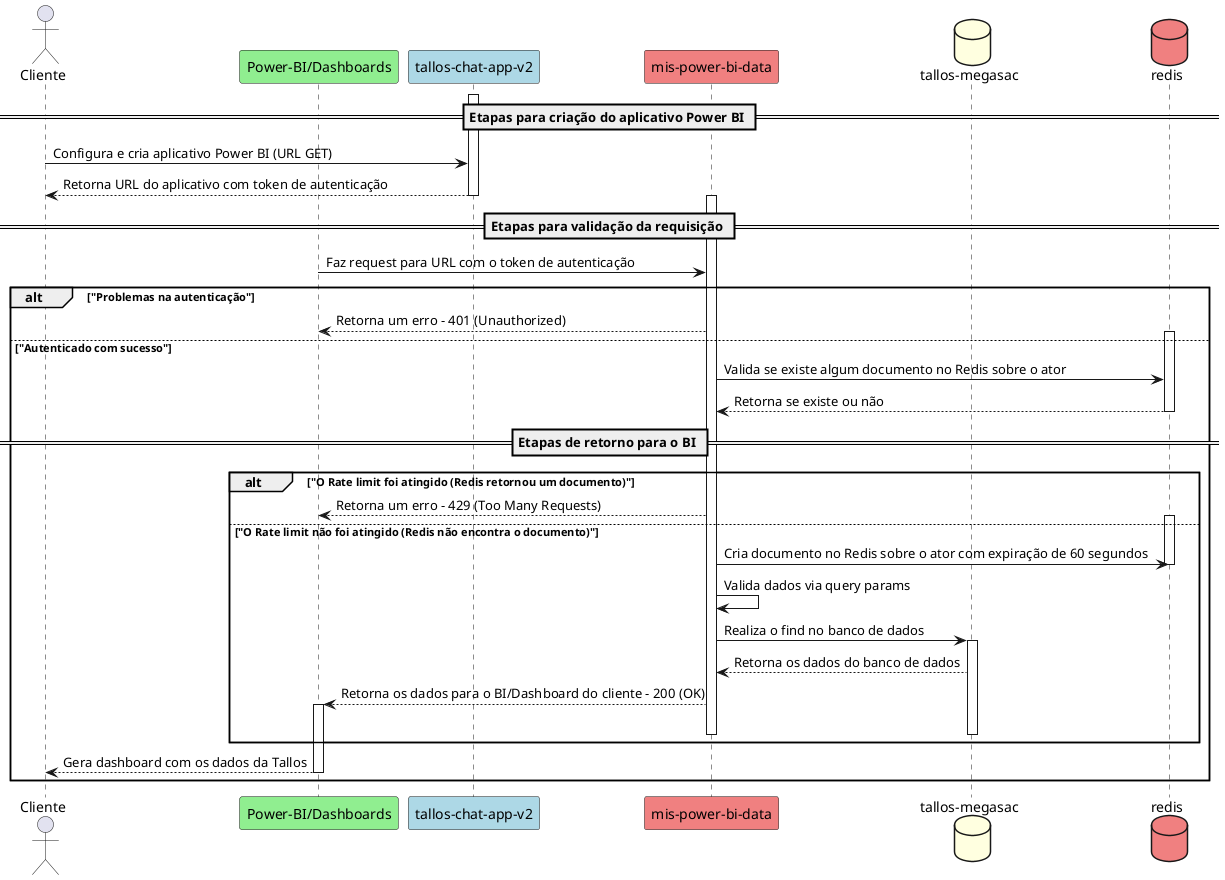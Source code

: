 @startuml powerbi

actor Cliente as cliente
participant "Power-BI/Dashboards" as bi #lightgreen
participant "tallos-chat-app-v2" as frontend #lightblue
participant "mis-power-bi-data" as backend #LightCoral
database "tallos-megasac" as db #LightYellow
database "redis" as redis #LightCoral

== Etapas para criação do aplicativo Power BI ==

activate frontend

cliente -> frontend: Configura e cria aplicativo Power BI (URL GET)
frontend --> cliente: Retorna URL do aplicativo com token de autenticação

deactivate frontend

== Etapas para validação da requisição ==
activate backend

bi -> backend: Faz request para URL com o token de autenticação

alt "Problemas na autenticação"
  backend --> bi: Retorna um erro - 401 (Unauthorized)
else "Autenticado com sucesso"
  activate redis

  backend -> redis: Valida se existe algum documento no Redis sobre o ator
  redis --> backend: Retorna se existe ou não

  deactivate redis

  == Etapas de retorno para o BI ==
  alt "O Rate limit foi atingido (Redis retornou um documento)"

    backend --> bi: Retorna um erro - 429 (Too Many Requests)

  else "O Rate limit não foi atingido (Redis não encontra o documento)"
    activate redis

    backend -> redis: Cria documento no Redis sobre o ator com expiração de 60 segundos

    deactivate redis
    
    backend -> backend: Valida dados via query params
    backend -> db: Realiza o find no banco de dados

    activate db

    db --> backend: Retorna os dados do banco de dados

    backend --> bi: Retorna os dados para o BI/Dashboard do cliente - 200 (OK)
    
    activate bi

    deactivate db
    
    deactivate backend
  end

  cliente <-- bi: Gera dashboard com os dados da Tallos

  deactivate bi
end


@enduml
